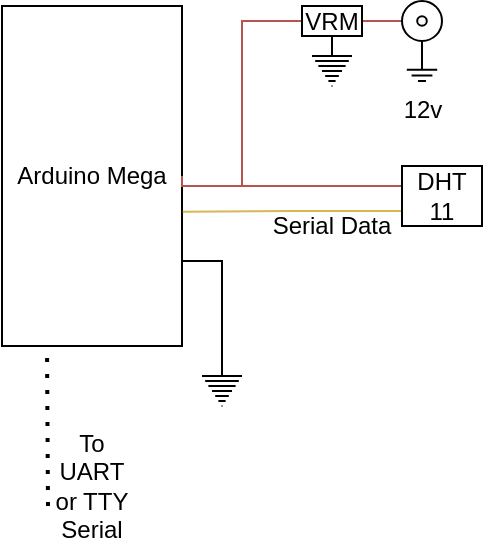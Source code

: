 <mxfile version="15.2.9" type="device"><diagram id="jf6zJVSax3xJkB4J1Hh3" name="Page-1"><mxGraphModel dx="1422" dy="695" grid="1" gridSize="10" guides="1" tooltips="1" connect="1" arrows="1" fold="1" page="1" pageScale="1" pageWidth="850" pageHeight="1100" math="0" shadow="0"><root><mxCell id="0"/><mxCell id="1" parent="0"/><mxCell id="KRG4sxq5RkGiyyrQ5PVO-1" style="edgeStyle=orthogonalEdgeStyle;rounded=0;orthogonalLoop=1;jettySize=auto;html=1;exitX=0;exitY=0.5;exitDx=0;exitDy=0;entryX=0;entryY=0.5;entryDx=0;entryDy=0;endArrow=none;endFill=0;fillColor=#f8cecc;strokeColor=#b85450;" edge="1" parent="1" source="KRG4sxq5RkGiyyrQ5PVO-11" target="KRG4sxq5RkGiyyrQ5PVO-8"><mxGeometry relative="1" as="geometry"><Array as="points"><mxPoint x="160" y="48"/><mxPoint x="160" y="130"/><mxPoint x="240" y="130"/></Array></mxGeometry></mxCell><mxCell id="KRG4sxq5RkGiyyrQ5PVO-2" style="edgeStyle=orthogonalEdgeStyle;rounded=0;orthogonalLoop=1;jettySize=auto;html=1;exitX=1;exitY=0.75;exitDx=0;exitDy=0;entryX=0.5;entryY=0;entryDx=0;entryDy=0;entryPerimeter=0;endArrow=none;endFill=0;" edge="1" parent="1" source="KRG4sxq5RkGiyyrQ5PVO-3" target="KRG4sxq5RkGiyyrQ5PVO-6"><mxGeometry relative="1" as="geometry"/></mxCell><mxCell id="KRG4sxq5RkGiyyrQ5PVO-3" value="Arduino Mega" style="rounded=0;whiteSpace=wrap;html=1;" vertex="1" parent="1"><mxGeometry x="40" y="40" width="90" height="170" as="geometry"/></mxCell><mxCell id="KRG4sxq5RkGiyyrQ5PVO-4" style="edgeStyle=orthogonalEdgeStyle;rounded=0;orthogonalLoop=1;jettySize=auto;html=1;exitX=0;exitY=0.25;exitDx=0;exitDy=0;exitPerimeter=0;entryX=1;entryY=0.5;entryDx=0;entryDy=0;endArrow=none;endFill=0;fillColor=#f8cecc;strokeColor=#b85450;" edge="1" parent="1" source="KRG4sxq5RkGiyyrQ5PVO-5" target="KRG4sxq5RkGiyyrQ5PVO-11"><mxGeometry relative="1" as="geometry"/></mxCell><mxCell id="KRG4sxq5RkGiyyrQ5PVO-5" value="12v" style="pointerEvents=1;verticalLabelPosition=bottom;shadow=0;dashed=0;align=center;html=1;verticalAlign=top;shape=mxgraph.electrical.miscellaneous.coaxial_jack_plug" vertex="1" parent="1"><mxGeometry x="240" y="37.5" width="20" height="40" as="geometry"/></mxCell><mxCell id="KRG4sxq5RkGiyyrQ5PVO-6" value="" style="pointerEvents=1;verticalLabelPosition=bottom;shadow=0;dashed=0;align=center;html=1;verticalAlign=top;shape=mxgraph.electrical.signal_sources.protective_earth;" vertex="1" parent="1"><mxGeometry x="140" y="220" width="20" height="20" as="geometry"/></mxCell><mxCell id="KRG4sxq5RkGiyyrQ5PVO-7" style="edgeStyle=orthogonalEdgeStyle;rounded=0;orthogonalLoop=1;jettySize=auto;html=1;exitX=0;exitY=0.75;exitDx=0;exitDy=0;entryX=1.004;entryY=0.605;entryDx=0;entryDy=0;entryPerimeter=0;endArrow=none;endFill=0;fillColor=#fff2cc;strokeColor=#d6b656;" edge="1" parent="1" source="KRG4sxq5RkGiyyrQ5PVO-8" target="KRG4sxq5RkGiyyrQ5PVO-3"><mxGeometry relative="1" as="geometry"/></mxCell><mxCell id="KRG4sxq5RkGiyyrQ5PVO-8" value="DHT 11" style="rounded=0;whiteSpace=wrap;html=1;" vertex="1" parent="1"><mxGeometry x="240" y="120" width="40" height="30" as="geometry"/></mxCell><mxCell id="KRG4sxq5RkGiyyrQ5PVO-9" style="edgeStyle=orthogonalEdgeStyle;rounded=0;orthogonalLoop=1;jettySize=auto;html=1;exitX=0.5;exitY=1;exitDx=0;exitDy=0;entryX=0.5;entryY=0;entryDx=0;entryDy=0;entryPerimeter=0;endArrow=none;endFill=0;" edge="1" parent="1" source="KRG4sxq5RkGiyyrQ5PVO-11" target="KRG4sxq5RkGiyyrQ5PVO-12"><mxGeometry relative="1" as="geometry"/></mxCell><mxCell id="KRG4sxq5RkGiyyrQ5PVO-10" style="edgeStyle=orthogonalEdgeStyle;rounded=0;orthogonalLoop=1;jettySize=auto;html=1;exitX=0;exitY=0.5;exitDx=0;exitDy=0;entryX=1;entryY=0.5;entryDx=0;entryDy=0;endArrow=none;endFill=0;fillColor=#f8cecc;strokeColor=#b85450;" edge="1" parent="1" source="KRG4sxq5RkGiyyrQ5PVO-11" target="KRG4sxq5RkGiyyrQ5PVO-3"><mxGeometry relative="1" as="geometry"><Array as="points"><mxPoint x="160" y="48"/><mxPoint x="160" y="130"/><mxPoint x="130" y="130"/></Array></mxGeometry></mxCell><mxCell id="KRG4sxq5RkGiyyrQ5PVO-11" value="VRM" style="rounded=0;whiteSpace=wrap;html=1;" vertex="1" parent="1"><mxGeometry x="190" y="40" width="30" height="15" as="geometry"/></mxCell><mxCell id="KRG4sxq5RkGiyyrQ5PVO-12" value="" style="pointerEvents=1;verticalLabelPosition=bottom;shadow=0;dashed=0;align=center;html=1;verticalAlign=top;shape=mxgraph.electrical.signal_sources.protective_earth;" vertex="1" parent="1"><mxGeometry x="195" y="60" width="20" height="20" as="geometry"/></mxCell><mxCell id="KRG4sxq5RkGiyyrQ5PVO-13" value="Serial Data" style="text;html=1;strokeColor=none;fillColor=none;align=center;verticalAlign=middle;whiteSpace=wrap;rounded=0;" vertex="1" parent="1"><mxGeometry x="170" y="140" width="70" height="20" as="geometry"/></mxCell><mxCell id="KRG4sxq5RkGiyyrQ5PVO-14" value="" style="endArrow=none;dashed=1;html=1;dashPattern=1 3;strokeWidth=2;entryX=0.25;entryY=1;entryDx=0;entryDy=0;" edge="1" parent="1" target="KRG4sxq5RkGiyyrQ5PVO-3"><mxGeometry width="50" height="50" relative="1" as="geometry"><mxPoint x="63" y="290" as="sourcePoint"/><mxPoint x="40" y="230" as="targetPoint"/></mxGeometry></mxCell><mxCell id="KRG4sxq5RkGiyyrQ5PVO-15" value="To UART or TTY Serial" style="text;html=1;strokeColor=none;fillColor=none;align=center;verticalAlign=middle;whiteSpace=wrap;rounded=0;" vertex="1" parent="1"><mxGeometry x="65" y="270" width="40" height="20" as="geometry"/></mxCell></root></mxGraphModel></diagram></mxfile>
